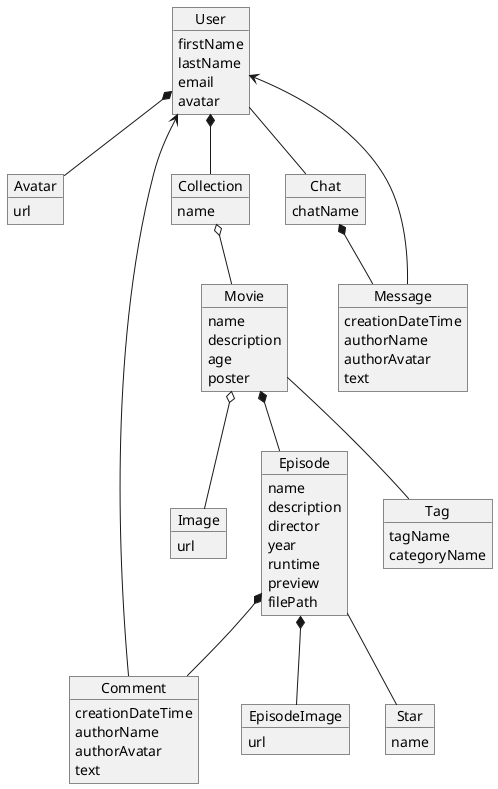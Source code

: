 @startuml
'https://plantuml.com/object-diagram

object User {
    firstName
    lastName
    email
    avatar
}

object Movie {
    name
    description
    age
    poster
}

object Image {
    url
}

object EpisodeImage {
    url
}

object Avatar {
    url
}

object Episode {
    name
    description
    director
    year
    runtime
    preview
    filePath
}

object Comment {
    creationDateTime
    authorName
    authorAvatar
    text
}

object Tag {
    tagName
    categoryName
}

object Collection {
    name
}

object Chat {
    chatName
}

object Message {
    creationDateTime
    authorName
    authorAvatar
    text
}

object Star {
    name
}

User *-- Collection
User -- Chat
Chat *-- Message
Movie *-- Episode
Movie o-- Image
Movie -- Tag
Episode *-- Comment
Collection o-- Movie
Episode -- Star
Episode *-- EpisodeImage
User <-- Comment
User <-- Message
User *-- Avatar

@enduml
